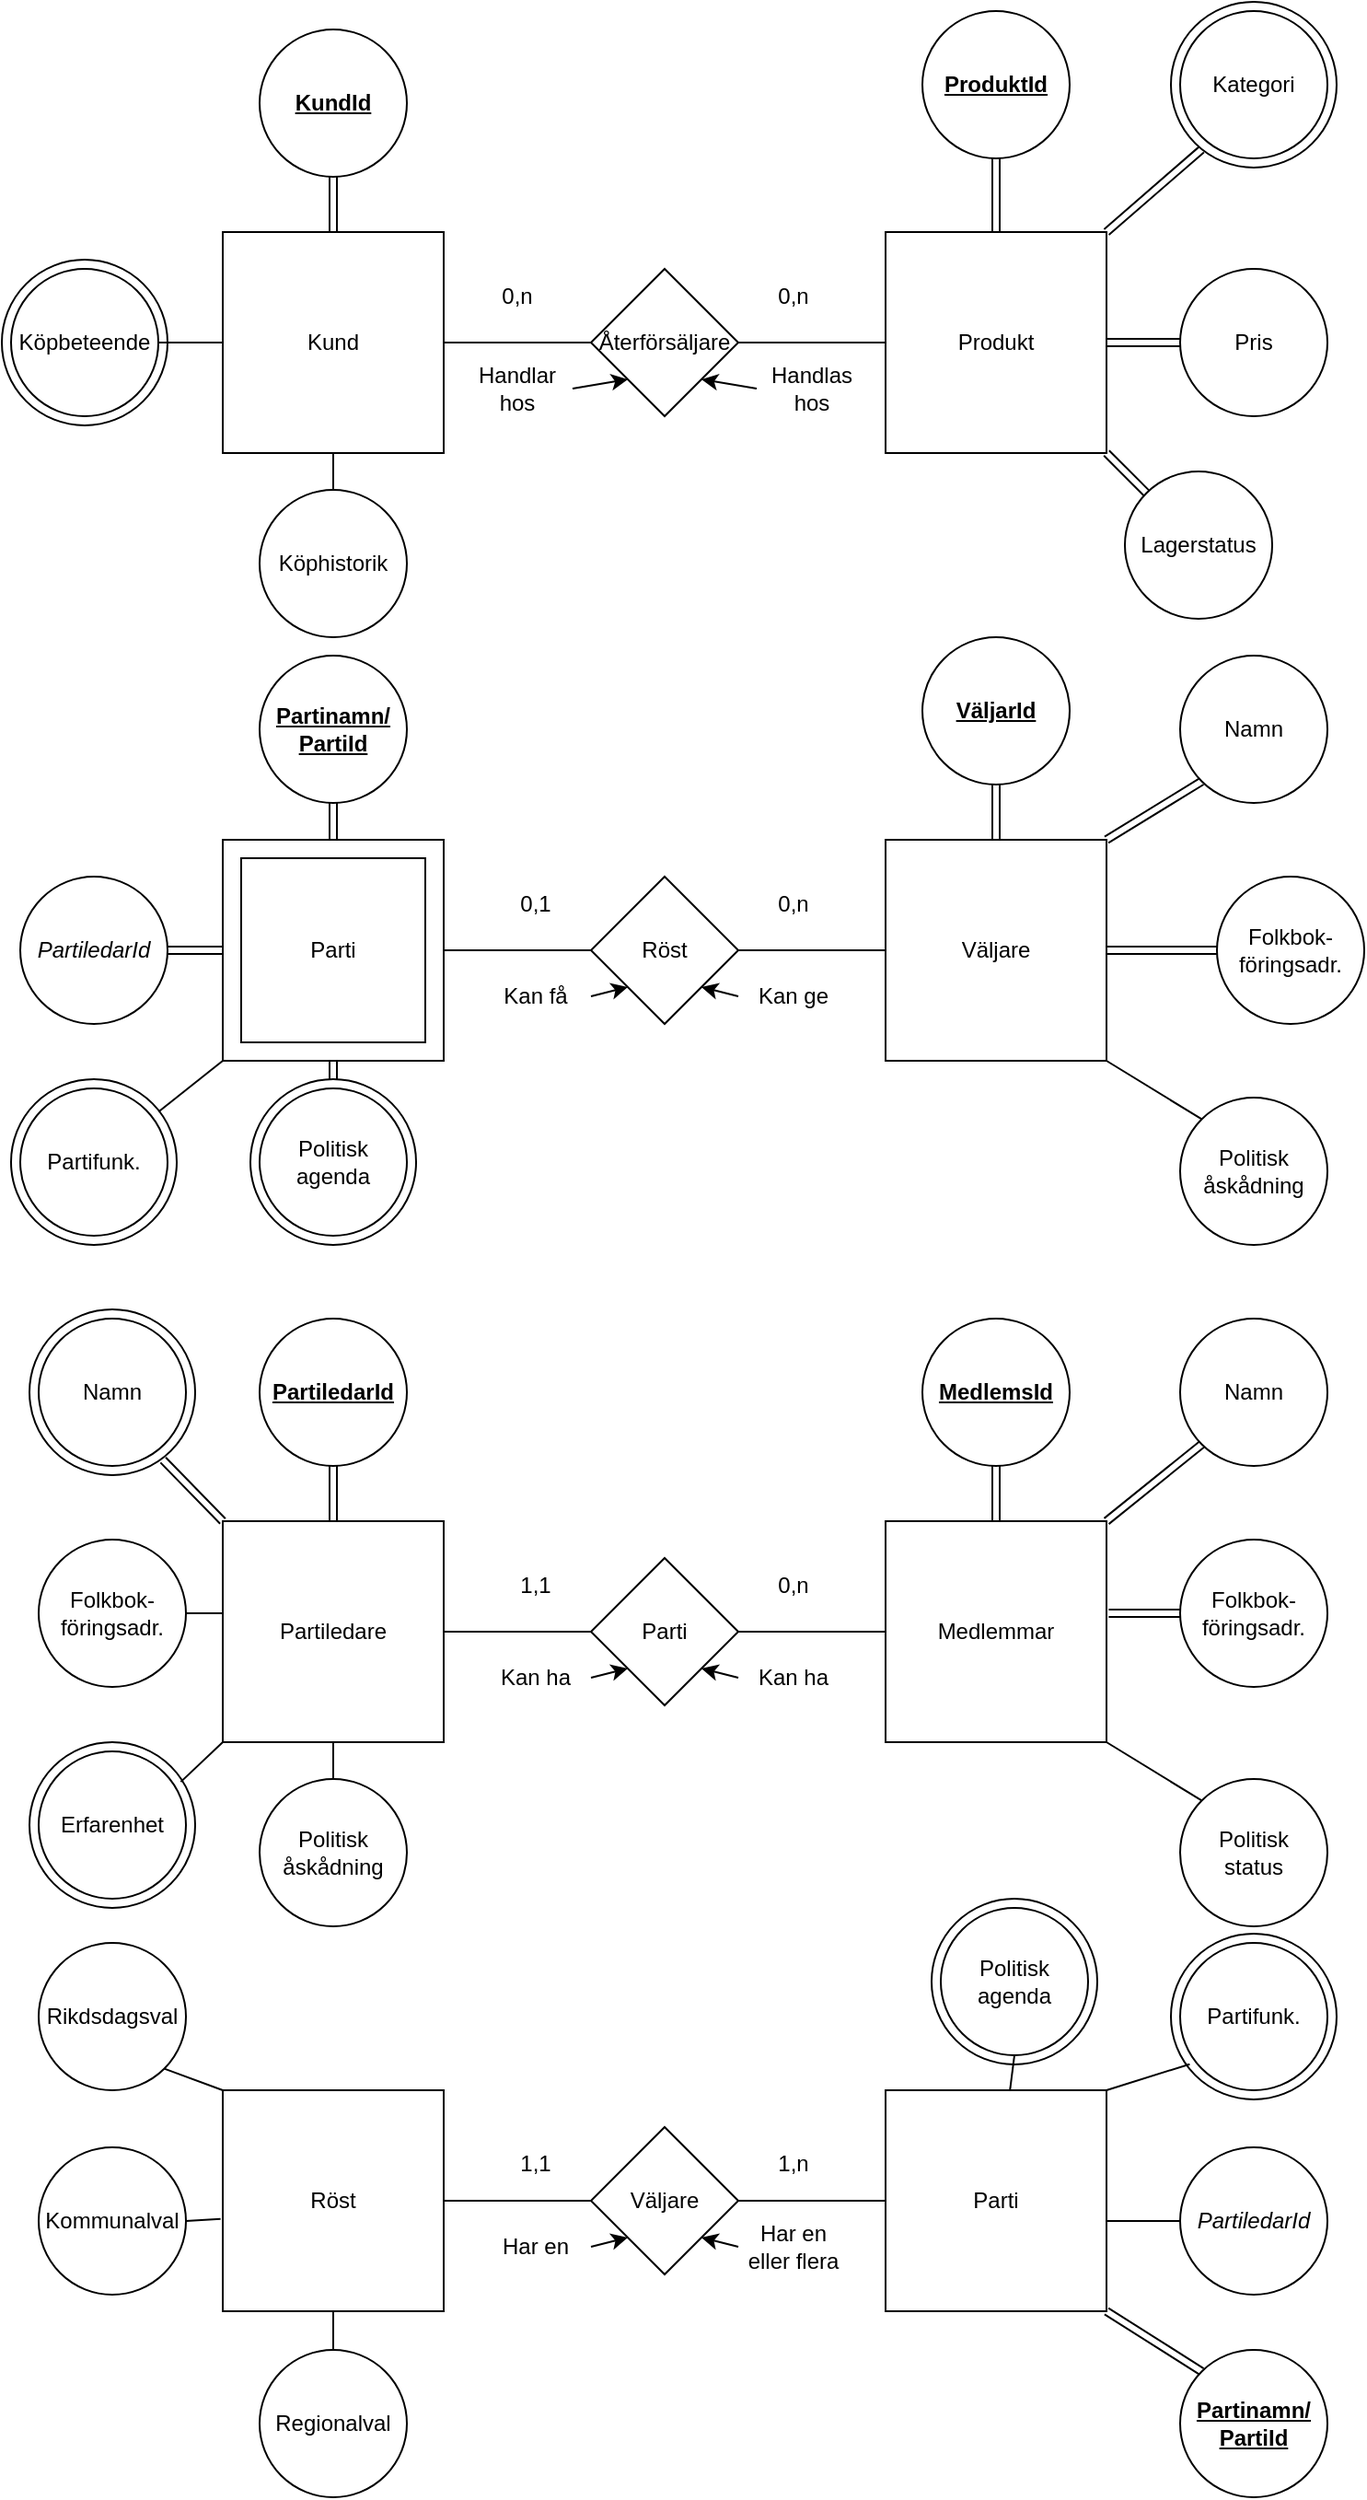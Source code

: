 <mxfile version="20.0.1" type="device"><diagram id="FI2pPqJFFMDc0AMrHPi9" name="Page-1"><mxGraphModel dx="1038" dy="1658" grid="1" gridSize="10" guides="1" tooltips="1" connect="1" arrows="1" fold="1" page="1" pageScale="1" pageWidth="827" pageHeight="1169" math="0" shadow="0"><root><mxCell id="0"/><mxCell id="1" parent="0"/><mxCell id="gD5yUsxUFDVQi4YqdBjl-2" value="" style="rounded=0;whiteSpace=wrap;html=1;" vertex="1" parent="1"><mxGeometry x="120" y="370" width="120" height="120" as="geometry"/></mxCell><mxCell id="j5XZSepYPR2GiMbooOK0-176" value="" style="ellipse;whiteSpace=wrap;html=1;aspect=fixed;strokeColor=default;" parent="1" vertex="1"><mxGeometry y="55" width="90" height="90" as="geometry"/></mxCell><mxCell id="j5XZSepYPR2GiMbooOK0-175" value="" style="ellipse;whiteSpace=wrap;html=1;aspect=fixed;strokeColor=default;" parent="1" vertex="1"><mxGeometry x="635" y="-85" width="90" height="90" as="geometry"/></mxCell><mxCell id="j5XZSepYPR2GiMbooOK0-174" value="" style="ellipse;whiteSpace=wrap;html=1;aspect=fixed;strokeColor=default;" parent="1" vertex="1"><mxGeometry x="135" y="500" width="90" height="90" as="geometry"/></mxCell><mxCell id="j5XZSepYPR2GiMbooOK0-173" value="" style="ellipse;whiteSpace=wrap;html=1;aspect=fixed;strokeColor=default;" parent="1" vertex="1"><mxGeometry x="5" y="500" width="90" height="90" as="geometry"/></mxCell><mxCell id="j5XZSepYPR2GiMbooOK0-172" value="" style="ellipse;whiteSpace=wrap;html=1;aspect=fixed;strokeColor=default;" parent="1" vertex="1"><mxGeometry x="15" y="860" width="90" height="90" as="geometry"/></mxCell><mxCell id="j5XZSepYPR2GiMbooOK0-171" value="" style="ellipse;whiteSpace=wrap;html=1;aspect=fixed;strokeColor=default;" parent="1" vertex="1"><mxGeometry x="505" y="945" width="90" height="90" as="geometry"/></mxCell><mxCell id="j5XZSepYPR2GiMbooOK0-169" value="" style="ellipse;whiteSpace=wrap;html=1;aspect=fixed;strokeColor=default;" parent="1" vertex="1"><mxGeometry x="15" y="625" width="90" height="90" as="geometry"/></mxCell><mxCell id="j5XZSepYPR2GiMbooOK0-167" value="" style="ellipse;whiteSpace=wrap;html=1;aspect=fixed;strokeColor=default;" parent="1" vertex="1"><mxGeometry x="635" y="964" width="90" height="90" as="geometry"/></mxCell><mxCell id="j5XZSepYPR2GiMbooOK0-35" value="Kund" style="rounded=0;whiteSpace=wrap;html=1;strokeColor=default;" parent="1" vertex="1"><mxGeometry x="120" y="40" width="120" height="120" as="geometry"/></mxCell><mxCell id="j5XZSepYPR2GiMbooOK0-36" value="" style="endArrow=none;html=1;rounded=0;strokeWidth=1;exitX=1;exitY=0.5;exitDx=0;exitDy=0;" parent="1" source="j5XZSepYPR2GiMbooOK0-35" target="j5XZSepYPR2GiMbooOK0-37" edge="1"><mxGeometry width="50" height="50" relative="1" as="geometry"><mxPoint x="340" y="210" as="sourcePoint"/><mxPoint x="360" y="100" as="targetPoint"/><Array as="points"><mxPoint x="300" y="100"/></Array></mxGeometry></mxCell><mxCell id="j5XZSepYPR2GiMbooOK0-37" value="Återförsäljare" style="rhombus;whiteSpace=wrap;html=1;strokeColor=default;" parent="1" vertex="1"><mxGeometry x="320" y="60" width="80" height="80" as="geometry"/></mxCell><mxCell id="j5XZSepYPR2GiMbooOK0-38" value="" style="endArrow=none;html=1;rounded=0;strokeWidth=1;exitX=1;exitY=0.5;exitDx=0;exitDy=0;" parent="1" source="j5XZSepYPR2GiMbooOK0-37" target="j5XZSepYPR2GiMbooOK0-39" edge="1"><mxGeometry width="50" height="50" relative="1" as="geometry"><mxPoint x="390" y="260" as="sourcePoint"/><mxPoint x="480" y="100" as="targetPoint"/></mxGeometry></mxCell><mxCell id="j5XZSepYPR2GiMbooOK0-39" value="Produkt" style="rounded=0;whiteSpace=wrap;html=1;strokeColor=default;" parent="1" vertex="1"><mxGeometry x="480" y="40" width="120" height="120" as="geometry"/></mxCell><mxCell id="j5XZSepYPR2GiMbooOK0-40" value="0,n" style="text;html=1;strokeColor=none;fillColor=none;align=center;verticalAlign=middle;whiteSpace=wrap;rounded=0;" parent="1" vertex="1"><mxGeometry x="250" y="60" width="60" height="30" as="geometry"/></mxCell><mxCell id="j5XZSepYPR2GiMbooOK0-41" value="0,n" style="text;html=1;strokeColor=none;fillColor=none;align=center;verticalAlign=middle;whiteSpace=wrap;rounded=0;" parent="1" vertex="1"><mxGeometry x="400" y="60" width="60" height="30" as="geometry"/></mxCell><mxCell id="j5XZSepYPR2GiMbooOK0-43" value="Handlas hos" style="text;html=1;strokeColor=none;fillColor=none;align=center;verticalAlign=middle;whiteSpace=wrap;rounded=0;" parent="1" vertex="1"><mxGeometry x="410" y="110" width="60" height="30" as="geometry"/></mxCell><mxCell id="j5XZSepYPR2GiMbooOK0-44" value="" style="endArrow=classic;html=1;rounded=0;strokeWidth=1;exitX=1;exitY=0.5;exitDx=0;exitDy=0;entryX=0;entryY=1;entryDx=0;entryDy=0;" parent="1" target="j5XZSepYPR2GiMbooOK0-37" edge="1"><mxGeometry width="50" height="50" relative="1" as="geometry"><mxPoint x="310" y="125" as="sourcePoint"/><mxPoint x="440" y="210" as="targetPoint"/></mxGeometry></mxCell><mxCell id="j5XZSepYPR2GiMbooOK0-45" value="" style="endArrow=classic;html=1;rounded=0;strokeWidth=1;entryX=1;entryY=1;entryDx=0;entryDy=0;exitX=0;exitY=0.5;exitDx=0;exitDy=0;" parent="1" source="j5XZSepYPR2GiMbooOK0-43" target="j5XZSepYPR2GiMbooOK0-37" edge="1"><mxGeometry width="50" height="50" relative="1" as="geometry"><mxPoint x="390" y="260" as="sourcePoint"/><mxPoint x="440" y="210" as="targetPoint"/></mxGeometry></mxCell><mxCell id="j5XZSepYPR2GiMbooOK0-46" value="Parti" style="rounded=0;whiteSpace=wrap;html=1;strokeColor=default;" parent="1" vertex="1"><mxGeometry x="130" y="380" width="100" height="100" as="geometry"/></mxCell><mxCell id="j5XZSepYPR2GiMbooOK0-47" value="Väljare" style="rounded=0;whiteSpace=wrap;html=1;strokeColor=default;" parent="1" vertex="1"><mxGeometry x="480" y="370" width="120" height="120" as="geometry"/></mxCell><mxCell id="j5XZSepYPR2GiMbooOK0-48" value="" style="endArrow=none;html=1;rounded=0;strokeWidth=1;" parent="1" edge="1"><mxGeometry width="50" height="50" relative="1" as="geometry"><mxPoint x="240" y="430" as="sourcePoint"/><mxPoint x="320" y="430" as="targetPoint"/></mxGeometry></mxCell><mxCell id="j5XZSepYPR2GiMbooOK0-49" value="Röst" style="rhombus;whiteSpace=wrap;html=1;strokeColor=default;" parent="1" vertex="1"><mxGeometry x="320" y="390" width="80" height="80" as="geometry"/></mxCell><mxCell id="j5XZSepYPR2GiMbooOK0-50" value="" style="endArrow=none;html=1;rounded=0;strokeWidth=1;exitX=1;exitY=0.5;exitDx=0;exitDy=0;entryX=0;entryY=0.5;entryDx=0;entryDy=0;" parent="1" source="j5XZSepYPR2GiMbooOK0-49" target="j5XZSepYPR2GiMbooOK0-47" edge="1"><mxGeometry width="50" height="50" relative="1" as="geometry"><mxPoint x="390" y="390" as="sourcePoint"/><mxPoint x="440" y="340" as="targetPoint"/></mxGeometry></mxCell><mxCell id="j5XZSepYPR2GiMbooOK0-51" value="0,1" style="text;html=1;strokeColor=none;fillColor=none;align=center;verticalAlign=middle;whiteSpace=wrap;rounded=0;" parent="1" vertex="1"><mxGeometry x="260" y="390" width="60" height="30" as="geometry"/></mxCell><mxCell id="j5XZSepYPR2GiMbooOK0-52" value="0,n" style="text;html=1;strokeColor=none;fillColor=none;align=center;verticalAlign=middle;whiteSpace=wrap;rounded=0;" parent="1" vertex="1"><mxGeometry x="400" y="390" width="60" height="30" as="geometry"/></mxCell><mxCell id="j5XZSepYPR2GiMbooOK0-53" value="Handlar hos" style="text;html=1;strokeColor=none;fillColor=none;align=center;verticalAlign=middle;whiteSpace=wrap;rounded=0;" parent="1" vertex="1"><mxGeometry x="250" y="110" width="60" height="30" as="geometry"/></mxCell><mxCell id="j5XZSepYPR2GiMbooOK0-54" value="Kan ge" style="text;html=1;strokeColor=none;fillColor=none;align=center;verticalAlign=middle;whiteSpace=wrap;rounded=0;" parent="1" vertex="1"><mxGeometry x="400" y="440" width="60" height="30" as="geometry"/></mxCell><mxCell id="j5XZSepYPR2GiMbooOK0-55" value="Kan få" style="text;html=1;strokeColor=none;fillColor=none;align=center;verticalAlign=middle;whiteSpace=wrap;rounded=0;" parent="1" vertex="1"><mxGeometry x="260" y="440" width="60" height="30" as="geometry"/></mxCell><mxCell id="j5XZSepYPR2GiMbooOK0-57" value="" style="endArrow=classic;html=1;rounded=0;strokeWidth=1;exitX=1;exitY=0.5;exitDx=0;exitDy=0;entryX=0;entryY=1;entryDx=0;entryDy=0;" parent="1" source="j5XZSepYPR2GiMbooOK0-55" target="j5XZSepYPR2GiMbooOK0-49" edge="1"><mxGeometry width="50" height="50" relative="1" as="geometry"><mxPoint x="390" y="380" as="sourcePoint"/><mxPoint x="440" y="330" as="targetPoint"/></mxGeometry></mxCell><mxCell id="j5XZSepYPR2GiMbooOK0-58" value="" style="endArrow=classic;html=1;rounded=0;strokeWidth=1;exitX=0;exitY=0.5;exitDx=0;exitDy=0;entryX=1;entryY=1;entryDx=0;entryDy=0;" parent="1" source="j5XZSepYPR2GiMbooOK0-54" target="j5XZSepYPR2GiMbooOK0-49" edge="1"><mxGeometry width="50" height="50" relative="1" as="geometry"><mxPoint x="390" y="380" as="sourcePoint"/><mxPoint x="440" y="330" as="targetPoint"/></mxGeometry></mxCell><mxCell id="j5XZSepYPR2GiMbooOK0-59" value="1,1" style="text;html=1;strokeColor=none;fillColor=none;align=center;verticalAlign=middle;whiteSpace=wrap;rounded=0;" parent="1" vertex="1"><mxGeometry x="260" y="760" width="60" height="30" as="geometry"/></mxCell><mxCell id="j5XZSepYPR2GiMbooOK0-60" value="0,n" style="text;html=1;strokeColor=none;fillColor=none;align=center;verticalAlign=middle;whiteSpace=wrap;rounded=0;" parent="1" vertex="1"><mxGeometry x="400" y="760" width="60" height="30" as="geometry"/></mxCell><mxCell id="j5XZSepYPR2GiMbooOK0-61" value="Medlemmar" style="rounded=0;whiteSpace=wrap;html=1;strokeColor=default;" parent="1" vertex="1"><mxGeometry x="480" y="740" width="120" height="120" as="geometry"/></mxCell><mxCell id="j5XZSepYPR2GiMbooOK0-62" value="Parti" style="rhombus;whiteSpace=wrap;html=1;strokeColor=default;" parent="1" vertex="1"><mxGeometry x="320" y="760" width="80" height="80" as="geometry"/></mxCell><mxCell id="j5XZSepYPR2GiMbooOK0-63" value="Partiledare" style="rounded=0;whiteSpace=wrap;html=1;strokeColor=default;" parent="1" vertex="1"><mxGeometry x="120" y="740" width="120" height="120" as="geometry"/></mxCell><mxCell id="j5XZSepYPR2GiMbooOK0-64" value="" style="endArrow=none;html=1;rounded=0;strokeWidth=1;entryX=0;entryY=0.5;entryDx=0;entryDy=0;" parent="1" target="j5XZSepYPR2GiMbooOK0-62" edge="1"><mxGeometry width="50" height="50" relative="1" as="geometry"><mxPoint x="240" y="800" as="sourcePoint"/><mxPoint x="430" y="700" as="targetPoint"/></mxGeometry></mxCell><mxCell id="j5XZSepYPR2GiMbooOK0-65" value="" style="endArrow=none;html=1;rounded=0;strokeWidth=1;exitX=1;exitY=0.5;exitDx=0;exitDy=0;entryX=0;entryY=0.5;entryDx=0;entryDy=0;" parent="1" source="j5XZSepYPR2GiMbooOK0-62" edge="1" target="j5XZSepYPR2GiMbooOK0-61"><mxGeometry width="50" height="50" relative="1" as="geometry"><mxPoint x="380" y="750" as="sourcePoint"/><mxPoint x="470" y="800" as="targetPoint"/></mxGeometry></mxCell><mxCell id="j5XZSepYPR2GiMbooOK0-66" value="Kan ha" style="text;html=1;strokeColor=none;fillColor=none;align=center;verticalAlign=middle;whiteSpace=wrap;rounded=0;" parent="1" vertex="1"><mxGeometry x="260" y="810" width="60" height="30" as="geometry"/></mxCell><mxCell id="j5XZSepYPR2GiMbooOK0-67" value="Kan ha" style="text;html=1;strokeColor=none;fillColor=none;align=center;verticalAlign=middle;whiteSpace=wrap;rounded=0;" parent="1" vertex="1"><mxGeometry x="400" y="810" width="60" height="30" as="geometry"/></mxCell><mxCell id="j5XZSepYPR2GiMbooOK0-68" value="" style="endArrow=classic;html=1;rounded=0;strokeWidth=1;exitX=0;exitY=0.5;exitDx=0;exitDy=0;entryX=1;entryY=1;entryDx=0;entryDy=0;" parent="1" source="j5XZSepYPR2GiMbooOK0-67" target="j5XZSepYPR2GiMbooOK0-62" edge="1"><mxGeometry width="50" height="50" relative="1" as="geometry"><mxPoint x="380" y="750" as="sourcePoint"/><mxPoint x="430" y="700" as="targetPoint"/></mxGeometry></mxCell><mxCell id="j5XZSepYPR2GiMbooOK0-69" value="" style="endArrow=classic;html=1;rounded=0;strokeWidth=1;entryX=0;entryY=1;entryDx=0;entryDy=0;" parent="1" target="j5XZSepYPR2GiMbooOK0-62" edge="1"><mxGeometry width="50" height="50" relative="1" as="geometry"><mxPoint x="320" y="825" as="sourcePoint"/><mxPoint x="430" y="700" as="targetPoint"/></mxGeometry></mxCell><mxCell id="j5XZSepYPR2GiMbooOK0-70" value="1,1" style="text;html=1;strokeColor=none;fillColor=none;align=center;verticalAlign=middle;whiteSpace=wrap;rounded=0;" parent="1" vertex="1"><mxGeometry x="260" y="1074" width="60" height="30" as="geometry"/></mxCell><mxCell id="j5XZSepYPR2GiMbooOK0-71" value="1,n" style="text;html=1;strokeColor=none;fillColor=none;align=center;verticalAlign=middle;whiteSpace=wrap;rounded=0;" parent="1" vertex="1"><mxGeometry x="400" y="1079" width="60" height="20" as="geometry"/></mxCell><mxCell id="j5XZSepYPR2GiMbooOK0-72" value="Väljare" style="rhombus;whiteSpace=wrap;html=1;strokeColor=default;" parent="1" vertex="1"><mxGeometry x="320" y="1069" width="80" height="80" as="geometry"/></mxCell><mxCell id="j5XZSepYPR2GiMbooOK0-73" value="Parti" style="rounded=0;whiteSpace=wrap;html=1;strokeColor=default;" parent="1" vertex="1"><mxGeometry x="480" y="1049" width="120" height="120" as="geometry"/></mxCell><mxCell id="j5XZSepYPR2GiMbooOK0-75" value="Röst" style="rounded=0;whiteSpace=wrap;html=1;strokeColor=default;" parent="1" vertex="1"><mxGeometry x="120" y="1049" width="120" height="120" as="geometry"/></mxCell><mxCell id="j5XZSepYPR2GiMbooOK0-76" value="" style="endArrow=none;html=1;rounded=0;strokeWidth=1;exitX=1;exitY=0.5;exitDx=0;exitDy=0;entryX=0;entryY=0.5;entryDx=0;entryDy=0;" parent="1" source="j5XZSepYPR2GiMbooOK0-75" target="j5XZSepYPR2GiMbooOK0-72" edge="1"><mxGeometry width="50" height="50" relative="1" as="geometry"><mxPoint x="390" y="1059" as="sourcePoint"/><mxPoint x="440" y="1009" as="targetPoint"/></mxGeometry></mxCell><mxCell id="j5XZSepYPR2GiMbooOK0-77" value="" style="endArrow=none;html=1;rounded=0;strokeWidth=1;exitX=1;exitY=0.5;exitDx=0;exitDy=0;entryX=0;entryY=0.5;entryDx=0;entryDy=0;" parent="1" source="j5XZSepYPR2GiMbooOK0-72" target="j5XZSepYPR2GiMbooOK0-73" edge="1"><mxGeometry width="50" height="50" relative="1" as="geometry"><mxPoint x="390" y="1059" as="sourcePoint"/><mxPoint x="440" y="1009" as="targetPoint"/></mxGeometry></mxCell><mxCell id="j5XZSepYPR2GiMbooOK0-78" value="Har en" style="text;html=1;strokeColor=none;fillColor=none;align=center;verticalAlign=middle;whiteSpace=wrap;rounded=0;" parent="1" vertex="1"><mxGeometry x="260" y="1119" width="60" height="30" as="geometry"/></mxCell><mxCell id="j5XZSepYPR2GiMbooOK0-79" value="" style="endArrow=classic;html=1;rounded=0;strokeWidth=1;exitX=1;exitY=0.5;exitDx=0;exitDy=0;entryX=0;entryY=1;entryDx=0;entryDy=0;" parent="1" source="j5XZSepYPR2GiMbooOK0-78" target="j5XZSepYPR2GiMbooOK0-72" edge="1"><mxGeometry width="50" height="50" relative="1" as="geometry"><mxPoint x="390" y="969" as="sourcePoint"/><mxPoint x="440" y="919" as="targetPoint"/></mxGeometry></mxCell><mxCell id="j5XZSepYPR2GiMbooOK0-80" value="" style="endArrow=classic;html=1;rounded=0;strokeWidth=1;entryX=1;entryY=1;entryDx=0;entryDy=0;exitX=0;exitY=0.5;exitDx=0;exitDy=0;" parent="1" source="j5XZSepYPR2GiMbooOK0-81" target="j5XZSepYPR2GiMbooOK0-72" edge="1"><mxGeometry width="50" height="50" relative="1" as="geometry"><mxPoint x="410" y="1139" as="sourcePoint"/><mxPoint x="440" y="919" as="targetPoint"/></mxGeometry></mxCell><mxCell id="j5XZSepYPR2GiMbooOK0-81" value="Har en eller flera" style="text;html=1;strokeColor=none;fillColor=none;align=center;verticalAlign=middle;whiteSpace=wrap;rounded=0;" parent="1" vertex="1"><mxGeometry x="400" y="1119" width="60" height="30" as="geometry"/></mxCell><mxCell id="j5XZSepYPR2GiMbooOK0-82" value="&lt;u&gt;&lt;b&gt;KundId&lt;/b&gt;&lt;/u&gt;" style="ellipse;whiteSpace=wrap;html=1;aspect=fixed;strokeColor=default;" parent="1" vertex="1"><mxGeometry x="140" y="-70" width="80" height="80" as="geometry"/></mxCell><mxCell id="j5XZSepYPR2GiMbooOK0-84" value="Köpbeteende" style="ellipse;whiteSpace=wrap;html=1;aspect=fixed;strokeColor=default;" parent="1" vertex="1"><mxGeometry x="5" y="60" width="80" height="80" as="geometry"/></mxCell><mxCell id="j5XZSepYPR2GiMbooOK0-85" value="" style="endArrow=none;html=1;rounded=0;strokeWidth=1;entryX=0;entryY=0.5;entryDx=0;entryDy=0;exitX=1;exitY=0.5;exitDx=0;exitDy=0;" parent="1" source="j5XZSepYPR2GiMbooOK0-84" target="j5XZSepYPR2GiMbooOK0-35" edge="1"><mxGeometry width="50" height="50" relative="1" as="geometry"><mxPoint x="100" y="100" as="sourcePoint"/><mxPoint x="440" y="210" as="targetPoint"/></mxGeometry></mxCell><mxCell id="j5XZSepYPR2GiMbooOK0-86" value="Köphistorik" style="ellipse;whiteSpace=wrap;html=1;aspect=fixed;strokeColor=default;" parent="1" vertex="1"><mxGeometry x="140" y="180" width="80" height="80" as="geometry"/></mxCell><mxCell id="j5XZSepYPR2GiMbooOK0-87" value="" style="endArrow=none;html=1;rounded=0;strokeWidth=1;exitX=0.5;exitY=0;exitDx=0;exitDy=0;entryX=0.5;entryY=1;entryDx=0;entryDy=0;" parent="1" source="j5XZSepYPR2GiMbooOK0-86" target="j5XZSepYPR2GiMbooOK0-35" edge="1"><mxGeometry width="50" height="50" relative="1" as="geometry"><mxPoint x="390" y="260" as="sourcePoint"/><mxPoint x="440" y="210" as="targetPoint"/></mxGeometry></mxCell><mxCell id="j5XZSepYPR2GiMbooOK0-88" value="&lt;b&gt;&lt;u&gt;ProduktId&lt;/u&gt;&lt;/b&gt;" style="ellipse;whiteSpace=wrap;html=1;aspect=fixed;strokeColor=default;" parent="1" vertex="1"><mxGeometry x="500" y="-80" width="80" height="80" as="geometry"/></mxCell><mxCell id="j5XZSepYPR2GiMbooOK0-89" value="Pris" style="ellipse;whiteSpace=wrap;html=1;aspect=fixed;strokeColor=default;" parent="1" vertex="1"><mxGeometry x="640" y="60" width="80" height="80" as="geometry"/></mxCell><mxCell id="j5XZSepYPR2GiMbooOK0-90" value="Kategori" style="ellipse;whiteSpace=wrap;html=1;aspect=fixed;strokeColor=default;" parent="1" vertex="1"><mxGeometry x="640" y="-80" width="80" height="80" as="geometry"/></mxCell><mxCell id="j5XZSepYPR2GiMbooOK0-91" value="Lagerstatus" style="ellipse;whiteSpace=wrap;html=1;aspect=fixed;strokeColor=default;" parent="1" vertex="1"><mxGeometry x="610" y="170" width="80" height="80" as="geometry"/></mxCell><mxCell id="j5XZSepYPR2GiMbooOK0-97" value="&lt;b&gt;&lt;u&gt;Partinamn/&lt;br&gt;PartiId&lt;br&gt;&lt;/u&gt;&lt;/b&gt;" style="ellipse;whiteSpace=wrap;html=1;aspect=fixed;strokeColor=default;" parent="1" vertex="1"><mxGeometry x="140" y="270" width="80" height="80" as="geometry"/></mxCell><mxCell id="j5XZSepYPR2GiMbooOK0-98" value="&lt;i style=&quot;&quot;&gt;PartiledarId&lt;/i&gt;" style="ellipse;whiteSpace=wrap;html=1;aspect=fixed;strokeColor=default;" parent="1" vertex="1"><mxGeometry x="10" y="390" width="80" height="80" as="geometry"/></mxCell><mxCell id="j5XZSepYPR2GiMbooOK0-99" value="Politisk agenda" style="ellipse;whiteSpace=wrap;html=1;aspect=fixed;strokeColor=default;" parent="1" vertex="1"><mxGeometry x="140" y="505" width="80" height="80" as="geometry"/></mxCell><mxCell id="j5XZSepYPR2GiMbooOK0-104" value="" style="endArrow=none;html=1;rounded=0;strokeWidth=1;entryX=0;entryY=1;entryDx=0;entryDy=0;exitX=0.94;exitY=0.158;exitDx=0;exitDy=0;exitPerimeter=0;" parent="1" target="gD5yUsxUFDVQi4YqdBjl-2" edge="1" source="j5XZSepYPR2GiMbooOK0-105"><mxGeometry width="50" height="50" relative="1" as="geometry"><mxPoint x="80" y="520" as="sourcePoint"/><mxPoint x="440" y="400" as="targetPoint"/></mxGeometry></mxCell><mxCell id="j5XZSepYPR2GiMbooOK0-105" value="Partifunk." style="ellipse;whiteSpace=wrap;html=1;aspect=fixed;strokeColor=default;" parent="1" vertex="1"><mxGeometry x="10" y="505" width="80" height="80" as="geometry"/></mxCell><mxCell id="j5XZSepYPR2GiMbooOK0-106" value="&lt;b&gt;&lt;u&gt;VäljarId&lt;/u&gt;&lt;/b&gt;" style="ellipse;whiteSpace=wrap;html=1;aspect=fixed;strokeColor=default;" parent="1" vertex="1"><mxGeometry x="500" y="260" width="80" height="80" as="geometry"/></mxCell><mxCell id="j5XZSepYPR2GiMbooOK0-107" value="Namn" style="ellipse;whiteSpace=wrap;html=1;aspect=fixed;strokeColor=default;" parent="1" vertex="1"><mxGeometry x="640" y="270" width="80" height="80" as="geometry"/></mxCell><mxCell id="j5XZSepYPR2GiMbooOK0-108" value="Folkbok-&lt;br&gt;föringsadr." style="ellipse;whiteSpace=wrap;html=1;aspect=fixed;strokeColor=default;" parent="1" vertex="1"><mxGeometry x="660" y="390" width="80" height="80" as="geometry"/></mxCell><mxCell id="j5XZSepYPR2GiMbooOK0-109" value="Politisk&lt;br&gt;åskådning" style="ellipse;whiteSpace=wrap;html=1;aspect=fixed;strokeColor=default;" parent="1" vertex="1"><mxGeometry x="640" y="510" width="80" height="80" as="geometry"/></mxCell><mxCell id="j5XZSepYPR2GiMbooOK0-110" value="" style="endArrow=none;html=1;rounded=0;strokeWidth=1;entryX=0;entryY=0;entryDx=0;entryDy=0;exitX=1;exitY=1;exitDx=0;exitDy=0;" parent="1" source="j5XZSepYPR2GiMbooOK0-47" target="j5XZSepYPR2GiMbooOK0-109" edge="1"><mxGeometry width="50" height="50" relative="1" as="geometry"><mxPoint x="390" y="530" as="sourcePoint"/><mxPoint x="440" y="480" as="targetPoint"/></mxGeometry></mxCell><mxCell id="j5XZSepYPR2GiMbooOK0-114" value="&lt;b&gt;&lt;u&gt;MedlemsId&lt;/u&gt;&lt;/b&gt;" style="ellipse;whiteSpace=wrap;html=1;aspect=fixed;strokeColor=default;" parent="1" vertex="1"><mxGeometry x="500" y="630" width="80" height="80" as="geometry"/></mxCell><mxCell id="j5XZSepYPR2GiMbooOK0-116" value="&lt;b&gt;&lt;u&gt;PartiledarId&lt;/u&gt;&lt;/b&gt;" style="ellipse;whiteSpace=wrap;html=1;aspect=fixed;strokeColor=default;" parent="1" vertex="1"><mxGeometry x="140" y="630" width="80" height="80" as="geometry"/></mxCell><mxCell id="j5XZSepYPR2GiMbooOK0-117" value="Namn" style="ellipse;whiteSpace=wrap;html=1;aspect=fixed;strokeColor=default;" parent="1" vertex="1"><mxGeometry x="20" y="630" width="80" height="80" as="geometry"/></mxCell><mxCell id="j5XZSepYPR2GiMbooOK0-118" value="Folkbok-&lt;br&gt;föringsadr." style="ellipse;whiteSpace=wrap;html=1;aspect=fixed;strokeColor=default;" parent="1" vertex="1"><mxGeometry x="20" y="750" width="80" height="80" as="geometry"/></mxCell><mxCell id="j5XZSepYPR2GiMbooOK0-119" value="Erfarenhet" style="ellipse;whiteSpace=wrap;html=1;aspect=fixed;strokeColor=default;" parent="1" vertex="1"><mxGeometry x="20" y="865" width="80" height="80" as="geometry"/></mxCell><mxCell id="j5XZSepYPR2GiMbooOK0-120" value="Politisk&lt;br&gt;åskådning" style="ellipse;whiteSpace=wrap;html=1;aspect=fixed;strokeColor=default;" parent="1" vertex="1"><mxGeometry x="140" y="880" width="80" height="80" as="geometry"/></mxCell><mxCell id="j5XZSepYPR2GiMbooOK0-123" value="" style="endArrow=none;html=1;rounded=0;strokeWidth=1;entryX=1;entryY=0.5;entryDx=0;entryDy=0;entryPerimeter=0;" parent="1" target="j5XZSepYPR2GiMbooOK0-118" edge="1"><mxGeometry width="50" height="50" relative="1" as="geometry"><mxPoint x="120" y="790" as="sourcePoint"/><mxPoint x="110" y="790" as="targetPoint"/></mxGeometry></mxCell><mxCell id="j5XZSepYPR2GiMbooOK0-124" value="" style="endArrow=none;html=1;rounded=0;strokeWidth=1;entryX=0;entryY=1;entryDx=0;entryDy=0;exitX=0.965;exitY=0.207;exitDx=0;exitDy=0;exitPerimeter=0;" parent="1" source="j5XZSepYPR2GiMbooOK0-119" target="j5XZSepYPR2GiMbooOK0-63" edge="1"><mxGeometry width="50" height="50" relative="1" as="geometry"><mxPoint x="90" y="890" as="sourcePoint"/><mxPoint x="410" y="740" as="targetPoint"/></mxGeometry></mxCell><mxCell id="j5XZSepYPR2GiMbooOK0-125" value="" style="endArrow=none;html=1;rounded=0;strokeWidth=1;entryX=0.5;entryY=1;entryDx=0;entryDy=0;exitX=0.5;exitY=0;exitDx=0;exitDy=0;" parent="1" source="j5XZSepYPR2GiMbooOK0-120" target="j5XZSepYPR2GiMbooOK0-63" edge="1"><mxGeometry width="50" height="50" relative="1" as="geometry"><mxPoint x="360" y="790" as="sourcePoint"/><mxPoint x="410" y="740" as="targetPoint"/></mxGeometry></mxCell><mxCell id="j5XZSepYPR2GiMbooOK0-127" value="Namn" style="ellipse;whiteSpace=wrap;html=1;aspect=fixed;strokeColor=default;" parent="1" vertex="1"><mxGeometry x="640" y="630" width="80" height="80" as="geometry"/></mxCell><mxCell id="j5XZSepYPR2GiMbooOK0-129" value="Folkbok-&lt;br&gt;föringsadr." style="ellipse;whiteSpace=wrap;html=1;aspect=fixed;strokeColor=default;" parent="1" vertex="1"><mxGeometry x="640" y="750" width="80" height="80" as="geometry"/></mxCell><mxCell id="j5XZSepYPR2GiMbooOK0-130" value="Politisk&lt;br&gt;status" style="ellipse;whiteSpace=wrap;html=1;aspect=fixed;strokeColor=default;" parent="1" vertex="1"><mxGeometry x="640" y="880" width="80" height="80" as="geometry"/></mxCell><mxCell id="j5XZSepYPR2GiMbooOK0-133" value="" style="endArrow=none;html=1;rounded=0;strokeWidth=1;entryX=0;entryY=0;entryDx=0;entryDy=0;exitX=1;exitY=1;exitDx=0;exitDy=0;" parent="1" source="j5XZSepYPR2GiMbooOK0-61" target="j5XZSepYPR2GiMbooOK0-130" edge="1"><mxGeometry width="50" height="50" relative="1" as="geometry"><mxPoint x="360" y="770" as="sourcePoint"/><mxPoint x="410" y="720" as="targetPoint"/></mxGeometry></mxCell><mxCell id="j5XZSepYPR2GiMbooOK0-134" value="Rikdsdagsval" style="ellipse;whiteSpace=wrap;html=1;aspect=fixed;strokeColor=default;" parent="1" vertex="1"><mxGeometry x="20" y="969" width="80" height="80" as="geometry"/></mxCell><mxCell id="j5XZSepYPR2GiMbooOK0-135" value="Kommunalval" style="ellipse;whiteSpace=wrap;html=1;aspect=fixed;strokeColor=default;" parent="1" vertex="1"><mxGeometry x="20" y="1080" width="80" height="80" as="geometry"/></mxCell><mxCell id="j5XZSepYPR2GiMbooOK0-136" value="Regionalval" style="ellipse;whiteSpace=wrap;html=1;aspect=fixed;strokeColor=default;" parent="1" vertex="1"><mxGeometry x="140" y="1190" width="80" height="80" as="geometry"/></mxCell><mxCell id="j5XZSepYPR2GiMbooOK0-137" value="" style="endArrow=none;html=1;rounded=0;strokeWidth=1;entryX=0.5;entryY=0;entryDx=0;entryDy=0;exitX=0.5;exitY=1;exitDx=0;exitDy=0;" parent="1" source="j5XZSepYPR2GiMbooOK0-75" target="j5XZSepYPR2GiMbooOK0-136" edge="1"><mxGeometry width="50" height="50" relative="1" as="geometry"><mxPoint x="360" y="1070" as="sourcePoint"/><mxPoint x="410" y="1020" as="targetPoint"/></mxGeometry></mxCell><mxCell id="j5XZSepYPR2GiMbooOK0-138" value="" style="endArrow=none;html=1;rounded=0;strokeWidth=1;entryX=1;entryY=1;entryDx=0;entryDy=0;exitX=0;exitY=0;exitDx=0;exitDy=0;" parent="1" source="j5XZSepYPR2GiMbooOK0-75" target="j5XZSepYPR2GiMbooOK0-134" edge="1"><mxGeometry width="50" height="50" relative="1" as="geometry"><mxPoint x="350" y="1040" as="sourcePoint"/><mxPoint x="400" y="990" as="targetPoint"/></mxGeometry></mxCell><mxCell id="j5XZSepYPR2GiMbooOK0-139" value="" style="endArrow=none;html=1;rounded=0;strokeWidth=1;entryX=1;entryY=0.5;entryDx=0;entryDy=0;exitX=-0.01;exitY=0.582;exitDx=0;exitDy=0;exitPerimeter=0;" parent="1" source="j5XZSepYPR2GiMbooOK0-75" target="j5XZSepYPR2GiMbooOK0-135" edge="1"><mxGeometry width="50" height="50" relative="1" as="geometry"><mxPoint x="350" y="1025" as="sourcePoint"/><mxPoint x="400" y="975" as="targetPoint"/></mxGeometry></mxCell><mxCell id="j5XZSepYPR2GiMbooOK0-140" value="Partifunk." style="ellipse;whiteSpace=wrap;html=1;aspect=fixed;strokeColor=default;" parent="1" vertex="1"><mxGeometry x="640" y="969" width="80" height="80" as="geometry"/></mxCell><mxCell id="j5XZSepYPR2GiMbooOK0-141" value="Politisk agenda" style="ellipse;whiteSpace=wrap;html=1;aspect=fixed;strokeColor=default;" parent="1" vertex="1"><mxGeometry x="510" y="950" width="80" height="80" as="geometry"/></mxCell><mxCell id="j5XZSepYPR2GiMbooOK0-142" value="&lt;i style=&quot;&quot;&gt;PartiledarId&lt;/i&gt;" style="ellipse;whiteSpace=wrap;html=1;aspect=fixed;strokeColor=default;" parent="1" vertex="1"><mxGeometry x="640" y="1080" width="80" height="80" as="geometry"/></mxCell><mxCell id="j5XZSepYPR2GiMbooOK0-143" value="&lt;b&gt;&lt;u&gt;Partinamn/&lt;br&gt;PartiId&lt;br&gt;&lt;/u&gt;&lt;/b&gt;" style="ellipse;whiteSpace=wrap;html=1;aspect=fixed;strokeColor=default;" parent="1" vertex="1"><mxGeometry x="640" y="1190" width="80" height="80" as="geometry"/></mxCell><mxCell id="j5XZSepYPR2GiMbooOK0-147" value="" style="endArrow=none;html=1;rounded=0;strokeWidth=1;exitX=0;exitY=0.5;exitDx=0;exitDy=0;" parent="1" source="j5XZSepYPR2GiMbooOK0-142" edge="1"><mxGeometry width="50" height="50" relative="1" as="geometry"><mxPoint x="420" y="1170" as="sourcePoint"/><mxPoint x="600" y="1120" as="targetPoint"/></mxGeometry></mxCell><mxCell id="j5XZSepYPR2GiMbooOK0-148" value="" style="endArrow=none;html=1;rounded=0;strokeWidth=1;exitX=1;exitY=0;exitDx=0;exitDy=0;entryX=0.065;entryY=0.823;entryDx=0;entryDy=0;entryPerimeter=0;" parent="1" source="j5XZSepYPR2GiMbooOK0-73" target="j5XZSepYPR2GiMbooOK0-140" edge="1"><mxGeometry width="50" height="50" relative="1" as="geometry"><mxPoint x="420" y="1170" as="sourcePoint"/><mxPoint x="640" y="1040" as="targetPoint"/></mxGeometry></mxCell><mxCell id="j5XZSepYPR2GiMbooOK0-149" value="" style="endArrow=none;html=1;rounded=0;strokeWidth=1;exitX=0.563;exitY=0.002;exitDx=0;exitDy=0;exitPerimeter=0;" parent="1" source="j5XZSepYPR2GiMbooOK0-73" edge="1"><mxGeometry width="50" height="50" relative="1" as="geometry"><mxPoint x="420" y="1170" as="sourcePoint"/><mxPoint x="550" y="1030" as="targetPoint"/></mxGeometry></mxCell><mxCell id="gD5yUsxUFDVQi4YqdBjl-6" value="" style="shape=link;html=1;rounded=0;entryX=0;entryY=0.5;entryDx=0;entryDy=0;width=4;" edge="1" parent="1" source="j5XZSepYPR2GiMbooOK0-98" target="gD5yUsxUFDVQi4YqdBjl-2"><mxGeometry width="100" relative="1" as="geometry"><mxPoint x="360" y="500" as="sourcePoint"/><mxPoint x="460" y="500" as="targetPoint"/></mxGeometry></mxCell><mxCell id="gD5yUsxUFDVQi4YqdBjl-7" value="" style="shape=link;html=1;rounded=0;exitX=0;exitY=0.5;exitDx=0;exitDy=0;entryX=1;entryY=0.5;entryDx=0;entryDy=0;" edge="1" parent="1" source="j5XZSepYPR2GiMbooOK0-108" target="j5XZSepYPR2GiMbooOK0-47"><mxGeometry width="100" relative="1" as="geometry"><mxPoint x="360" y="500" as="sourcePoint"/><mxPoint x="460" y="500" as="targetPoint"/></mxGeometry></mxCell><mxCell id="gD5yUsxUFDVQi4YqdBjl-8" value="" style="shape=link;html=1;rounded=0;entryX=0;entryY=1;entryDx=0;entryDy=0;" edge="1" parent="1" target="j5XZSepYPR2GiMbooOK0-107"><mxGeometry width="100" relative="1" as="geometry"><mxPoint x="600" y="370" as="sourcePoint"/><mxPoint x="460" y="500" as="targetPoint"/></mxGeometry></mxCell><mxCell id="gD5yUsxUFDVQi4YqdBjl-9" value="" style="shape=link;html=1;rounded=0;entryX=0.5;entryY=1;entryDx=0;entryDy=0;exitX=0.5;exitY=0;exitDx=0;exitDy=0;" edge="1" parent="1" source="j5XZSepYPR2GiMbooOK0-47" target="j5XZSepYPR2GiMbooOK0-106"><mxGeometry width="100" relative="1" as="geometry"><mxPoint x="360" y="500" as="sourcePoint"/><mxPoint x="460" y="500" as="targetPoint"/></mxGeometry></mxCell><mxCell id="gD5yUsxUFDVQi4YqdBjl-10" value="" style="shape=link;html=1;rounded=0;exitX=0.5;exitY=1;exitDx=0;exitDy=0;entryX=0.5;entryY=0;entryDx=0;entryDy=0;" edge="1" parent="1" source="j5XZSepYPR2GiMbooOK0-82" target="j5XZSepYPR2GiMbooOK0-35"><mxGeometry width="100" relative="1" as="geometry"><mxPoint x="360" y="200" as="sourcePoint"/><mxPoint x="460" y="200" as="targetPoint"/></mxGeometry></mxCell><mxCell id="gD5yUsxUFDVQi4YqdBjl-11" value="" style="shape=link;html=1;rounded=0;exitX=1;exitY=0;exitDx=0;exitDy=0;entryX=0.145;entryY=0.94;entryDx=0;entryDy=0;entryPerimeter=0;" edge="1" parent="1" source="j5XZSepYPR2GiMbooOK0-39" target="j5XZSepYPR2GiMbooOK0-90"><mxGeometry width="100" relative="1" as="geometry"><mxPoint x="360" y="200" as="sourcePoint"/><mxPoint x="650" y="10" as="targetPoint"/></mxGeometry></mxCell><mxCell id="gD5yUsxUFDVQi4YqdBjl-12" value="" style="shape=link;html=1;rounded=0;entryX=0;entryY=0.5;entryDx=0;entryDy=0;exitX=1;exitY=0.5;exitDx=0;exitDy=0;" edge="1" parent="1" source="j5XZSepYPR2GiMbooOK0-39" target="j5XZSepYPR2GiMbooOK0-89"><mxGeometry width="100" relative="1" as="geometry"><mxPoint x="360" y="200" as="sourcePoint"/><mxPoint x="460" y="200" as="targetPoint"/></mxGeometry></mxCell><mxCell id="gD5yUsxUFDVQi4YqdBjl-13" value="" style="shape=link;html=1;rounded=0;entryX=0;entryY=0;entryDx=0;entryDy=0;exitX=1;exitY=1;exitDx=0;exitDy=0;" edge="1" parent="1" source="j5XZSepYPR2GiMbooOK0-39" target="j5XZSepYPR2GiMbooOK0-91"><mxGeometry width="100" relative="1" as="geometry"><mxPoint x="360" y="200" as="sourcePoint"/><mxPoint x="460" y="200" as="targetPoint"/></mxGeometry></mxCell><mxCell id="gD5yUsxUFDVQi4YqdBjl-14" value="" style="shape=link;html=1;rounded=0;exitX=0.5;exitY=1;exitDx=0;exitDy=0;entryX=0.5;entryY=0;entryDx=0;entryDy=0;" edge="1" parent="1" source="gD5yUsxUFDVQi4YqdBjl-2" target="j5XZSepYPR2GiMbooOK0-174"><mxGeometry width="100" relative="1" as="geometry"><mxPoint x="300" y="560" as="sourcePoint"/><mxPoint x="400" y="560" as="targetPoint"/></mxGeometry></mxCell><mxCell id="gD5yUsxUFDVQi4YqdBjl-15" value="" style="shape=link;html=1;rounded=0;exitX=0.5;exitY=1;exitDx=0;exitDy=0;" edge="1" parent="1" source="j5XZSepYPR2GiMbooOK0-97" target="gD5yUsxUFDVQi4YqdBjl-2"><mxGeometry width="100" relative="1" as="geometry"><mxPoint x="360" y="500" as="sourcePoint"/><mxPoint x="460" y="500" as="targetPoint"/></mxGeometry></mxCell><mxCell id="gD5yUsxUFDVQi4YqdBjl-16" value="" style="shape=link;html=1;rounded=0;entryX=0.5;entryY=1;entryDx=0;entryDy=0;" edge="1" parent="1" source="j5XZSepYPR2GiMbooOK0-61" target="j5XZSepYPR2GiMbooOK0-114"><mxGeometry width="100" relative="1" as="geometry"><mxPoint x="360" y="700" as="sourcePoint"/><mxPoint x="460" y="700" as="targetPoint"/></mxGeometry></mxCell><mxCell id="gD5yUsxUFDVQi4YqdBjl-17" value="" style="shape=link;html=1;rounded=0;entryX=0;entryY=1;entryDx=0;entryDy=0;exitX=1;exitY=0;exitDx=0;exitDy=0;" edge="1" parent="1" source="j5XZSepYPR2GiMbooOK0-61" target="j5XZSepYPR2GiMbooOK0-127"><mxGeometry width="100" relative="1" as="geometry"><mxPoint x="360" y="700" as="sourcePoint"/><mxPoint x="460" y="700" as="targetPoint"/></mxGeometry></mxCell><mxCell id="gD5yUsxUFDVQi4YqdBjl-18" value="" style="shape=link;html=1;rounded=0;entryX=0;entryY=0.5;entryDx=0;entryDy=0;exitX=1.01;exitY=0.417;exitDx=0;exitDy=0;exitPerimeter=0;" edge="1" parent="1" source="j5XZSepYPR2GiMbooOK0-61" target="j5XZSepYPR2GiMbooOK0-129"><mxGeometry width="100" relative="1" as="geometry"><mxPoint x="360" y="700" as="sourcePoint"/><mxPoint x="460" y="700" as="targetPoint"/></mxGeometry></mxCell><mxCell id="gD5yUsxUFDVQi4YqdBjl-19" value="" style="shape=link;html=1;rounded=0;exitX=0.845;exitY=0.96;exitDx=0;exitDy=0;entryX=0;entryY=0;entryDx=0;entryDy=0;exitPerimeter=0;" edge="1" parent="1" source="j5XZSepYPR2GiMbooOK0-117" target="j5XZSepYPR2GiMbooOK0-63"><mxGeometry width="100" relative="1" as="geometry"><mxPoint x="290" y="919.5" as="sourcePoint"/><mxPoint x="390" y="919.5" as="targetPoint"/></mxGeometry></mxCell><mxCell id="gD5yUsxUFDVQi4YqdBjl-20" value="" style="shape=link;html=1;rounded=0;entryX=0;entryY=0;entryDx=0;entryDy=0;exitX=1;exitY=1;exitDx=0;exitDy=0;" edge="1" parent="1" source="j5XZSepYPR2GiMbooOK0-73" target="j5XZSepYPR2GiMbooOK0-143"><mxGeometry width="100" relative="1" as="geometry"><mxPoint x="360" y="1000" as="sourcePoint"/><mxPoint x="460" y="1000" as="targetPoint"/></mxGeometry></mxCell><mxCell id="gD5yUsxUFDVQi4YqdBjl-21" value="" style="shape=link;html=1;rounded=0;entryX=0.5;entryY=1;entryDx=0;entryDy=0;exitX=0.5;exitY=0;exitDx=0;exitDy=0;" edge="1" parent="1" source="j5XZSepYPR2GiMbooOK0-39" target="j5XZSepYPR2GiMbooOK0-88"><mxGeometry width="100" relative="1" as="geometry"><mxPoint x="360" y="80" as="sourcePoint"/><mxPoint x="460" y="80" as="targetPoint"/></mxGeometry></mxCell><mxCell id="gD5yUsxUFDVQi4YqdBjl-23" value="" style="shape=link;html=1;rounded=0;exitX=0.5;exitY=1;exitDx=0;exitDy=0;" edge="1" parent="1" source="j5XZSepYPR2GiMbooOK0-116" target="j5XZSepYPR2GiMbooOK0-63"><mxGeometry width="100" relative="1" as="geometry"><mxPoint x="360" y="880" as="sourcePoint"/><mxPoint x="460" y="880" as="targetPoint"/></mxGeometry></mxCell></root></mxGraphModel></diagram></mxfile>